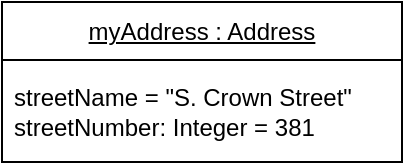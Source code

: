 <mxfile version="21.6.5" type="device">
  <diagram name="Page-1" id="dlsnoHJaFopMbUAi9kex">
    <mxGraphModel dx="864" dy="495" grid="1" gridSize="10" guides="1" tooltips="1" connect="1" arrows="1" fold="1" page="1" pageScale="1" pageWidth="1169" pageHeight="827" math="0" shadow="0">
      <root>
        <mxCell id="0" />
        <mxCell id="1" parent="0" />
        <mxCell id="5FV6XzGGmzpMhqnbmBzK-1" value="&lt;u style=&quot;font-weight: normal;&quot;&gt;myAddress : Address&lt;/u&gt;" style="swimlane;fontStyle=1;align=center;verticalAlign=middle;childLayout=stackLayout;horizontal=1;startSize=29;horizontalStack=0;resizeParent=1;resizeParentMax=0;resizeLast=0;collapsible=0;marginBottom=0;html=1;whiteSpace=wrap;" vertex="1" parent="1">
          <mxGeometry width="200" height="80" as="geometry" />
        </mxCell>
        <mxCell id="5FV6XzGGmzpMhqnbmBzK-3" value="streetName = &quot;S. Crown Street&quot;&lt;br&gt;streetNumber: Integer = 381" style="text;html=1;strokeColor=none;fillColor=none;align=left;verticalAlign=middle;spacingLeft=4;spacingRight=4;overflow=hidden;rotatable=0;points=[[0,0.5],[1,0.5]];portConstraint=eastwest;whiteSpace=wrap;" vertex="1" parent="5FV6XzGGmzpMhqnbmBzK-1">
          <mxGeometry y="29" width="200" height="51" as="geometry" />
        </mxCell>
      </root>
    </mxGraphModel>
  </diagram>
</mxfile>
